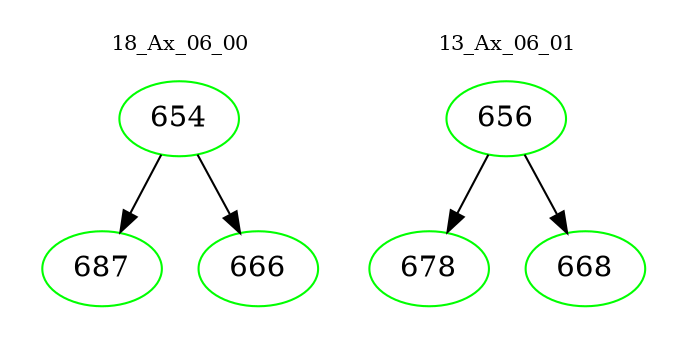 digraph{
subgraph cluster_0 {
color = white
label = "18_Ax_06_00";
fontsize=10;
T0_654 [label="654", color="green"]
T0_654 -> T0_687 [color="black"]
T0_687 [label="687", color="green"]
T0_654 -> T0_666 [color="black"]
T0_666 [label="666", color="green"]
}
subgraph cluster_1 {
color = white
label = "13_Ax_06_01";
fontsize=10;
T1_656 [label="656", color="green"]
T1_656 -> T1_678 [color="black"]
T1_678 [label="678", color="green"]
T1_656 -> T1_668 [color="black"]
T1_668 [label="668", color="green"]
}
}
